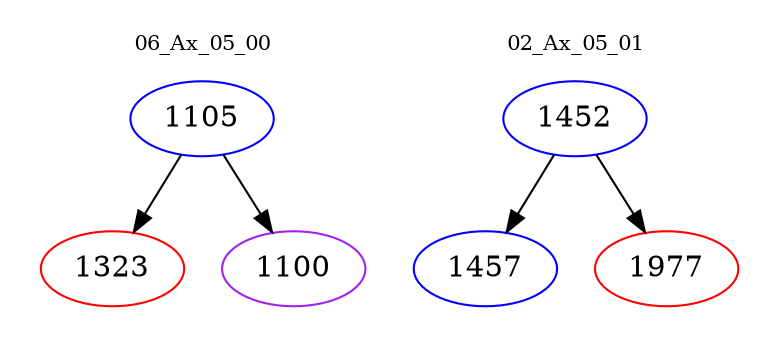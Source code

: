 digraph{
subgraph cluster_0 {
color = white
label = "06_Ax_05_00";
fontsize=10;
T0_1105 [label="1105", color="blue"]
T0_1105 -> T0_1323 [color="black"]
T0_1323 [label="1323", color="red"]
T0_1105 -> T0_1100 [color="black"]
T0_1100 [label="1100", color="purple"]
}
subgraph cluster_1 {
color = white
label = "02_Ax_05_01";
fontsize=10;
T1_1452 [label="1452", color="blue"]
T1_1452 -> T1_1457 [color="black"]
T1_1457 [label="1457", color="blue"]
T1_1452 -> T1_1977 [color="black"]
T1_1977 [label="1977", color="red"]
}
}
